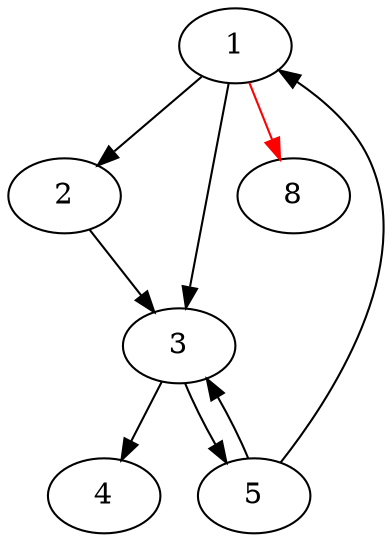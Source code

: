 strict digraph myGraph {
1
1 -> 2
1 -> 3
1 -> 8 [color = red]
2
2 -> 3
3
3 -> 4
3 -> 5
4
5
5 -> 3
5 -> 1
8
}